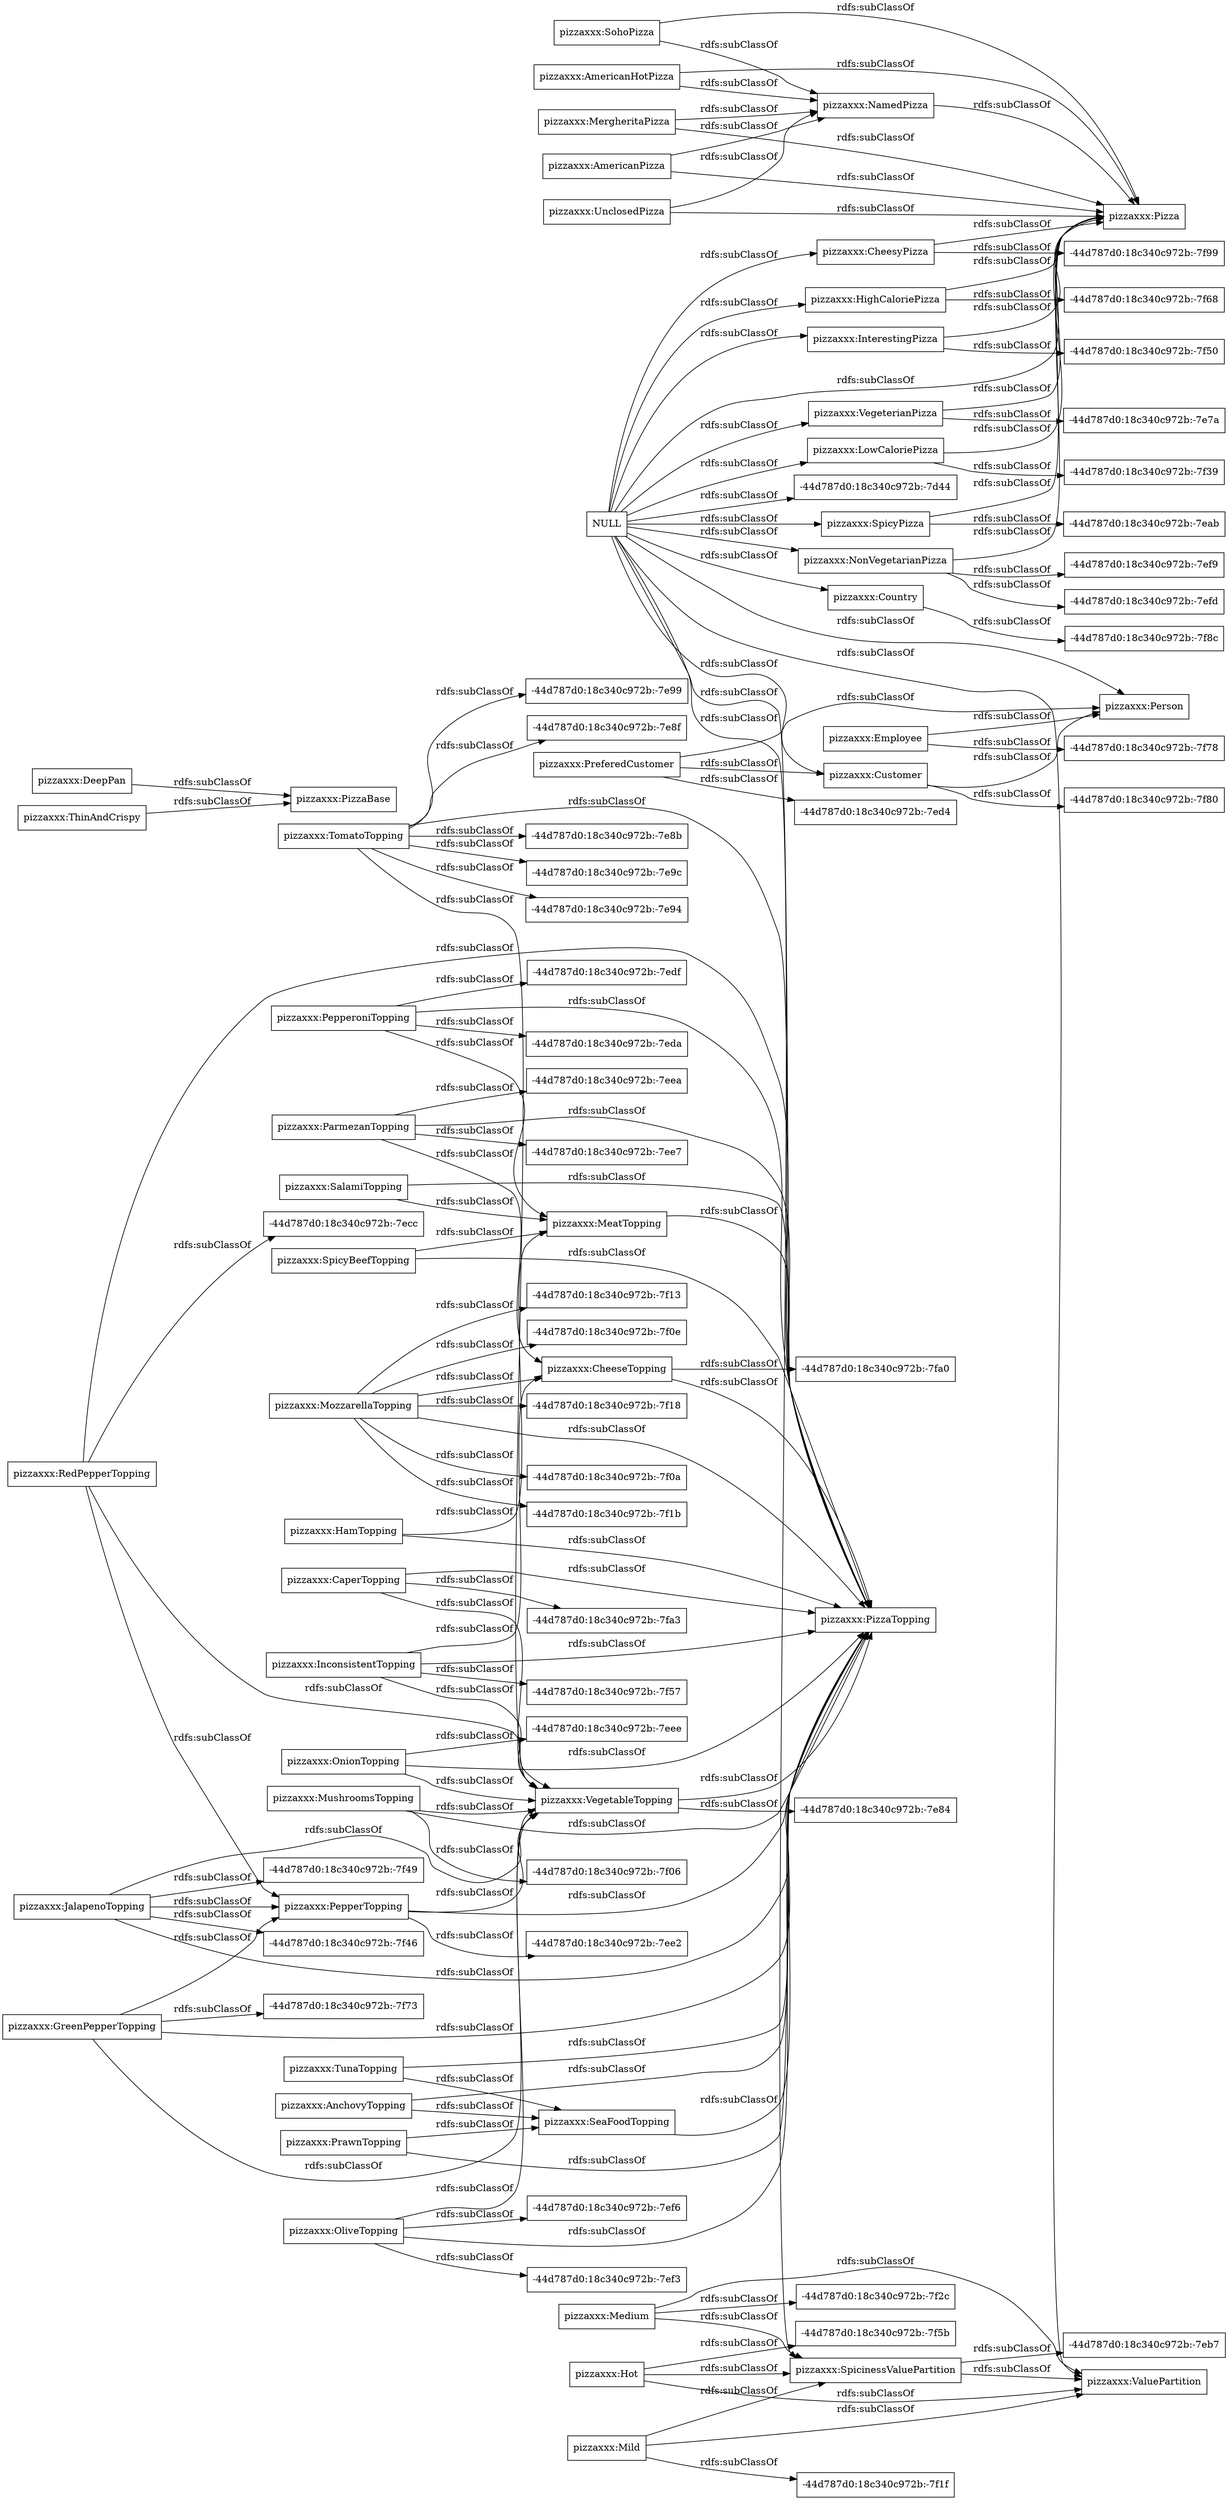 digraph ar2dtool_diagram { 
rankdir=LR;
size="1000"
node [shape = rectangle, color="black"]; "pizzaxxx:AmericanPizza" "pizzaxxx:TunaTopping" "-44d787d0:18c340c972b:-7ef3" "-44d787d0:18c340c972b:-7f2c" "pizzaxxx:SpicyBeefTopping" "pizzaxxx:PepperoniTopping" "-44d787d0:18c340c972b:-7f46" "-44d787d0:18c340c972b:-7eda" "-44d787d0:18c340c972b:-7ee7" "-44d787d0:18c340c972b:-7efd" "pizzaxxx:PepperTopping" "-44d787d0:18c340c972b:-7e99" "-44d787d0:18c340c972b:-7fa3" "pizzaxxx:Hot" "-44d787d0:18c340c972b:-7e7a" "-44d787d0:18c340c972b:-7f57" "pizzaxxx:SpicyPizza" "-44d787d0:18c340c972b:-7f0e" "-44d787d0:18c340c972b:-7f18" "pizzaxxx:SohoPizza" "pizzaxxx:RedPepperTopping" "pizzaxxx:NonVegetarianPizza" "-44d787d0:18c340c972b:-7eea" "-44d787d0:18c340c972b:-7edf" "pizzaxxx:Customer" "-44d787d0:18c340c972b:-7f1f" "-44d787d0:18c340c972b:-7f80" "pizzaxxx:PrawnTopping" "pizzaxxx:ParmezanTopping" "pizzaxxx:CheesyPizza" "pizzaxxx:HighCaloriePizza" "pizzaxxx:MeatTopping" "pizzaxxx:GreenPepperTopping" "-44d787d0:18c340c972b:-7f0a" "pizzaxxx:HamTopping" "pizzaxxx:JalapenoTopping" "-44d787d0:18c340c972b:-7fa0" "-44d787d0:18c340c972b:-7f06" "-44d787d0:18c340c972b:-7ed4" "pizzaxxx:InterestingPizza" "pizzaxxx:PizzaBase" "-44d787d0:18c340c972b:-7f1b" "pizzaxxx:Medium" "-44d787d0:18c340c972b:-7f5b" "pizzaxxx:MozzarellaTopping" "-44d787d0:18c340c972b:-7e8f" "pizzaxxx:PizzaTopping" "-44d787d0:18c340c972b:-7ee2" "-44d787d0:18c340c972b:-7ecc" "-44d787d0:18c340c972b:-7f73" "pizzaxxx:TomatoTopping" "-44d787d0:18c340c972b:-7f8c" "-44d787d0:18c340c972b:-7eb7" "pizzaxxx:AnchovyTopping" "-44d787d0:18c340c972b:-7f49" "-44d787d0:18c340c972b:-7d44" "pizzaxxx:InconsistentTopping" "-44d787d0:18c340c972b:-7e84" "pizzaxxx:Person" "pizzaxxx:CheeseTopping" "pizzaxxx:Employee" "pizzaxxx:SalamiTopping" "-44d787d0:18c340c972b:-7f39" "pizzaxxx:Mild" "pizzaxxx:MushroomsTopping" "pizzaxxx:SpicinessValuePartition" "pizzaxxx:VegeterianPizza" "pizzaxxx:LowCaloriePizza" "-44d787d0:18c340c972b:-7eab" "-44d787d0:18c340c972b:-7ef6" "-44d787d0:18c340c972b:-7f68" "pizzaxxx:MergheritaPizza" "-44d787d0:18c340c972b:-7ef9" "-44d787d0:18c340c972b:-7f78" "pizzaxxx:PreferedCustomer" "pizzaxxx:VegetableTopping" "pizzaxxx:ValuePartition" "pizzaxxx:NamedPizza" "pizzaxxx:OnionTopping" "-44d787d0:18c340c972b:-7f13" "pizzaxxx:UnclosedPizza" "-44d787d0:18c340c972b:-7e8b" "-44d787d0:18c340c972b:-7eee" "pizzaxxx:OliveTopping" "-44d787d0:18c340c972b:-7f99" "pizzaxxx:DeepPan" "-44d787d0:18c340c972b:-7e9c" "pizzaxxx:AmericanHotPizza" "-44d787d0:18c340c972b:-7e94" "pizzaxxx:SeaFoodTopping" "pizzaxxx:Pizza" "pizzaxxx:CaperTopping" "pizzaxxx:Country" "-44d787d0:18c340c972b:-7f50" "pizzaxxx:ThinAndCrispy" ; /*classes style*/
	"pizzaxxx:DeepPan" -> "pizzaxxx:PizzaBase" [ label = "rdfs:subClassOf" ];
	"pizzaxxx:Employee" -> "-44d787d0:18c340c972b:-7f78" [ label = "rdfs:subClassOf" ];
	"pizzaxxx:Employee" -> "pizzaxxx:Person" [ label = "rdfs:subClassOf" ];
	"pizzaxxx:SohoPizza" -> "pizzaxxx:Pizza" [ label = "rdfs:subClassOf" ];
	"pizzaxxx:SohoPizza" -> "pizzaxxx:NamedPizza" [ label = "rdfs:subClassOf" ];
	"pizzaxxx:CaperTopping" -> "-44d787d0:18c340c972b:-7fa3" [ label = "rdfs:subClassOf" ];
	"pizzaxxx:CaperTopping" -> "pizzaxxx:VegetableTopping" [ label = "rdfs:subClassOf" ];
	"pizzaxxx:CaperTopping" -> "pizzaxxx:PizzaTopping" [ label = "rdfs:subClassOf" ];
	"pizzaxxx:PepperoniTopping" -> "-44d787d0:18c340c972b:-7eda" [ label = "rdfs:subClassOf" ];
	"pizzaxxx:PepperoniTopping" -> "-44d787d0:18c340c972b:-7edf" [ label = "rdfs:subClassOf" ];
	"pizzaxxx:PepperoniTopping" -> "pizzaxxx:PizzaTopping" [ label = "rdfs:subClassOf" ];
	"pizzaxxx:PepperoniTopping" -> "pizzaxxx:MeatTopping" [ label = "rdfs:subClassOf" ];
	"pizzaxxx:PreferedCustomer" -> "-44d787d0:18c340c972b:-7ed4" [ label = "rdfs:subClassOf" ];
	"pizzaxxx:PreferedCustomer" -> "pizzaxxx:Person" [ label = "rdfs:subClassOf" ];
	"pizzaxxx:PreferedCustomer" -> "pizzaxxx:Customer" [ label = "rdfs:subClassOf" ];
	"pizzaxxx:SeaFoodTopping" -> "pizzaxxx:PizzaTopping" [ label = "rdfs:subClassOf" ];
	"pizzaxxx:UnclosedPizza" -> "pizzaxxx:Pizza" [ label = "rdfs:subClassOf" ];
	"pizzaxxx:UnclosedPizza" -> "pizzaxxx:NamedPizza" [ label = "rdfs:subClassOf" ];
	"pizzaxxx:Medium" -> "-44d787d0:18c340c972b:-7f2c" [ label = "rdfs:subClassOf" ];
	"pizzaxxx:Medium" -> "pizzaxxx:ValuePartition" [ label = "rdfs:subClassOf" ];
	"pizzaxxx:Medium" -> "pizzaxxx:SpicinessValuePartition" [ label = "rdfs:subClassOf" ];
	"pizzaxxx:RedPepperTopping" -> "-44d787d0:18c340c972b:-7ecc" [ label = "rdfs:subClassOf" ];
	"pizzaxxx:RedPepperTopping" -> "pizzaxxx:VegetableTopping" [ label = "rdfs:subClassOf" ];
	"pizzaxxx:RedPepperTopping" -> "pizzaxxx:PizzaTopping" [ label = "rdfs:subClassOf" ];
	"pizzaxxx:RedPepperTopping" -> "pizzaxxx:PepperTopping" [ label = "rdfs:subClassOf" ];
	"pizzaxxx:AmericanHotPizza" -> "pizzaxxx:NamedPizza" [ label = "rdfs:subClassOf" ];
	"pizzaxxx:AmericanHotPizza" -> "pizzaxxx:Pizza" [ label = "rdfs:subClassOf" ];
	"pizzaxxx:SpicyPizza" -> "-44d787d0:18c340c972b:-7eab" [ label = "rdfs:subClassOf" ];
	"pizzaxxx:SpicyPizza" -> "pizzaxxx:Pizza" [ label = "rdfs:subClassOf" ];
	"pizzaxxx:CheesyPizza" -> "-44d787d0:18c340c972b:-7f99" [ label = "rdfs:subClassOf" ];
	"pizzaxxx:CheesyPizza" -> "pizzaxxx:Pizza" [ label = "rdfs:subClassOf" ];
	"pizzaxxx:HighCaloriePizza" -> "-44d787d0:18c340c972b:-7f68" [ label = "rdfs:subClassOf" ];
	"pizzaxxx:HighCaloriePizza" -> "pizzaxxx:Pizza" [ label = "rdfs:subClassOf" ];
	"pizzaxxx:VegeterianPizza" -> "-44d787d0:18c340c972b:-7e7a" [ label = "rdfs:subClassOf" ];
	"pizzaxxx:VegeterianPizza" -> "pizzaxxx:Pizza" [ label = "rdfs:subClassOf" ];
	"pizzaxxx:SalamiTopping" -> "pizzaxxx:PizzaTopping" [ label = "rdfs:subClassOf" ];
	"pizzaxxx:SalamiTopping" -> "pizzaxxx:MeatTopping" [ label = "rdfs:subClassOf" ];
	"pizzaxxx:InterestingPizza" -> "-44d787d0:18c340c972b:-7f50" [ label = "rdfs:subClassOf" ];
	"pizzaxxx:InterestingPizza" -> "pizzaxxx:Pizza" [ label = "rdfs:subClassOf" ];
	"pizzaxxx:NamedPizza" -> "pizzaxxx:Pizza" [ label = "rdfs:subClassOf" ];
	"pizzaxxx:AnchovyTopping" -> "pizzaxxx:SeaFoodTopping" [ label = "rdfs:subClassOf" ];
	"pizzaxxx:AnchovyTopping" -> "pizzaxxx:PizzaTopping" [ label = "rdfs:subClassOf" ];
	"pizzaxxx:OliveTopping" -> "-44d787d0:18c340c972b:-7ef3" [ label = "rdfs:subClassOf" ];
	"pizzaxxx:OliveTopping" -> "-44d787d0:18c340c972b:-7ef6" [ label = "rdfs:subClassOf" ];
	"pizzaxxx:OliveTopping" -> "pizzaxxx:VegetableTopping" [ label = "rdfs:subClassOf" ];
	"pizzaxxx:OliveTopping" -> "pizzaxxx:PizzaTopping" [ label = "rdfs:subClassOf" ];
	"pizzaxxx:Country" -> "-44d787d0:18c340c972b:-7f8c" [ label = "rdfs:subClassOf" ];
	"pizzaxxx:TunaTopping" -> "pizzaxxx:SeaFoodTopping" [ label = "rdfs:subClassOf" ];
	"pizzaxxx:TunaTopping" -> "pizzaxxx:PizzaTopping" [ label = "rdfs:subClassOf" ];
	"pizzaxxx:SpicinessValuePartition" -> "-44d787d0:18c340c972b:-7eb7" [ label = "rdfs:subClassOf" ];
	"pizzaxxx:SpicinessValuePartition" -> "pizzaxxx:ValuePartition" [ label = "rdfs:subClassOf" ];
	"pizzaxxx:GreenPepperTopping" -> "-44d787d0:18c340c972b:-7f73" [ label = "rdfs:subClassOf" ];
	"pizzaxxx:GreenPepperTopping" -> "pizzaxxx:VegetableTopping" [ label = "rdfs:subClassOf" ];
	"pizzaxxx:GreenPepperTopping" -> "pizzaxxx:PizzaTopping" [ label = "rdfs:subClassOf" ];
	"pizzaxxx:GreenPepperTopping" -> "pizzaxxx:PepperTopping" [ label = "rdfs:subClassOf" ];
	"pizzaxxx:OnionTopping" -> "-44d787d0:18c340c972b:-7eee" [ label = "rdfs:subClassOf" ];
	"pizzaxxx:OnionTopping" -> "pizzaxxx:VegetableTopping" [ label = "rdfs:subClassOf" ];
	"pizzaxxx:OnionTopping" -> "pizzaxxx:PizzaTopping" [ label = "rdfs:subClassOf" ];
	"pizzaxxx:PepperTopping" -> "-44d787d0:18c340c972b:-7ee2" [ label = "rdfs:subClassOf" ];
	"pizzaxxx:PepperTopping" -> "pizzaxxx:VegetableTopping" [ label = "rdfs:subClassOf" ];
	"pizzaxxx:PepperTopping" -> "pizzaxxx:PizzaTopping" [ label = "rdfs:subClassOf" ];
	"pizzaxxx:MozzarellaTopping" -> "-44d787d0:18c340c972b:-7f13" [ label = "rdfs:subClassOf" ];
	"pizzaxxx:MozzarellaTopping" -> "-44d787d0:18c340c972b:-7f0e" [ label = "rdfs:subClassOf" ];
	"pizzaxxx:MozzarellaTopping" -> "-44d787d0:18c340c972b:-7f1b" [ label = "rdfs:subClassOf" ];
	"pizzaxxx:MozzarellaTopping" -> "pizzaxxx:CheeseTopping" [ label = "rdfs:subClassOf" ];
	"pizzaxxx:MozzarellaTopping" -> "-44d787d0:18c340c972b:-7f0a" [ label = "rdfs:subClassOf" ];
	"pizzaxxx:MozzarellaTopping" -> "pizzaxxx:PizzaTopping" [ label = "rdfs:subClassOf" ];
	"pizzaxxx:MozzarellaTopping" -> "-44d787d0:18c340c972b:-7f18" [ label = "rdfs:subClassOf" ];
	"pizzaxxx:ThinAndCrispy" -> "pizzaxxx:PizzaBase" [ label = "rdfs:subClassOf" ];
	"pizzaxxx:LowCaloriePizza" -> "-44d787d0:18c340c972b:-7f39" [ label = "rdfs:subClassOf" ];
	"pizzaxxx:LowCaloriePizza" -> "pizzaxxx:Pizza" [ label = "rdfs:subClassOf" ];
	"pizzaxxx:MeatTopping" -> "pizzaxxx:PizzaTopping" [ label = "rdfs:subClassOf" ];
	"NULL" -> "pizzaxxx:Country" [ label = "rdfs:subClassOf" ];
	"NULL" -> "pizzaxxx:InterestingPizza" [ label = "rdfs:subClassOf" ];
	"NULL" -> "pizzaxxx:VegeterianPizza" [ label = "rdfs:subClassOf" ];
	"NULL" -> "pizzaxxx:HighCaloriePizza" [ label = "rdfs:subClassOf" ];
	"NULL" -> "pizzaxxx:ValuePartition" [ label = "rdfs:subClassOf" ];
	"NULL" -> "pizzaxxx:SpicinessValuePartition" [ label = "rdfs:subClassOf" ];
	"NULL" -> "pizzaxxx:Pizza" [ label = "rdfs:subClassOf" ];
	"NULL" -> "pizzaxxx:SpicyPizza" [ label = "rdfs:subClassOf" ];
	"NULL" -> "-44d787d0:18c340c972b:-7d44" [ label = "rdfs:subClassOf" ];
	"NULL" -> "pizzaxxx:Customer" [ label = "rdfs:subClassOf" ];
	"NULL" -> "pizzaxxx:CheesyPizza" [ label = "rdfs:subClassOf" ];
	"NULL" -> "pizzaxxx:LowCaloriePizza" [ label = "rdfs:subClassOf" ];
	"NULL" -> "pizzaxxx:NonVegetarianPizza" [ label = "rdfs:subClassOf" ];
	"NULL" -> "pizzaxxx:Person" [ label = "rdfs:subClassOf" ];
	"NULL" -> "pizzaxxx:PizzaTopping" [ label = "rdfs:subClassOf" ];
	"pizzaxxx:CheeseTopping" -> "-44d787d0:18c340c972b:-7fa0" [ label = "rdfs:subClassOf" ];
	"pizzaxxx:CheeseTopping" -> "pizzaxxx:PizzaTopping" [ label = "rdfs:subClassOf" ];
	"pizzaxxx:PrawnTopping" -> "pizzaxxx:SeaFoodTopping" [ label = "rdfs:subClassOf" ];
	"pizzaxxx:PrawnTopping" -> "pizzaxxx:PizzaTopping" [ label = "rdfs:subClassOf" ];
	"pizzaxxx:NonVegetarianPizza" -> "-44d787d0:18c340c972b:-7ef9" [ label = "rdfs:subClassOf" ];
	"pizzaxxx:NonVegetarianPizza" -> "-44d787d0:18c340c972b:-7efd" [ label = "rdfs:subClassOf" ];
	"pizzaxxx:NonVegetarianPizza" -> "pizzaxxx:Pizza" [ label = "rdfs:subClassOf" ];
	"pizzaxxx:HamTopping" -> "pizzaxxx:PizzaTopping" [ label = "rdfs:subClassOf" ];
	"pizzaxxx:HamTopping" -> "pizzaxxx:MeatTopping" [ label = "rdfs:subClassOf" ];
	"pizzaxxx:JalapenoTopping" -> "-44d787d0:18c340c972b:-7f46" [ label = "rdfs:subClassOf" ];
	"pizzaxxx:JalapenoTopping" -> "-44d787d0:18c340c972b:-7f49" [ label = "rdfs:subClassOf" ];
	"pizzaxxx:JalapenoTopping" -> "pizzaxxx:VegetableTopping" [ label = "rdfs:subClassOf" ];
	"pizzaxxx:JalapenoTopping" -> "pizzaxxx:PizzaTopping" [ label = "rdfs:subClassOf" ];
	"pizzaxxx:JalapenoTopping" -> "pizzaxxx:PepperTopping" [ label = "rdfs:subClassOf" ];
	"pizzaxxx:ParmezanTopping" -> "-44d787d0:18c340c972b:-7ee7" [ label = "rdfs:subClassOf" ];
	"pizzaxxx:ParmezanTopping" -> "-44d787d0:18c340c972b:-7eea" [ label = "rdfs:subClassOf" ];
	"pizzaxxx:ParmezanTopping" -> "pizzaxxx:PizzaTopping" [ label = "rdfs:subClassOf" ];
	"pizzaxxx:ParmezanTopping" -> "pizzaxxx:CheeseTopping" [ label = "rdfs:subClassOf" ];
	"pizzaxxx:AmericanPizza" -> "pizzaxxx:NamedPizza" [ label = "rdfs:subClassOf" ];
	"pizzaxxx:AmericanPizza" -> "pizzaxxx:Pizza" [ label = "rdfs:subClassOf" ];
	"pizzaxxx:InconsistentTopping" -> "-44d787d0:18c340c972b:-7f57" [ label = "rdfs:subClassOf" ];
	"pizzaxxx:InconsistentTopping" -> "pizzaxxx:VegetableTopping" [ label = "rdfs:subClassOf" ];
	"pizzaxxx:InconsistentTopping" -> "pizzaxxx:PizzaTopping" [ label = "rdfs:subClassOf" ];
	"pizzaxxx:InconsistentTopping" -> "pizzaxxx:CheeseTopping" [ label = "rdfs:subClassOf" ];
	"pizzaxxx:TomatoTopping" -> "-44d787d0:18c340c972b:-7e8b" [ label = "rdfs:subClassOf" ];
	"pizzaxxx:TomatoTopping" -> "-44d787d0:18c340c972b:-7e8f" [ label = "rdfs:subClassOf" ];
	"pizzaxxx:TomatoTopping" -> "-44d787d0:18c340c972b:-7e94" [ label = "rdfs:subClassOf" ];
	"pizzaxxx:TomatoTopping" -> "-44d787d0:18c340c972b:-7e99" [ label = "rdfs:subClassOf" ];
	"pizzaxxx:TomatoTopping" -> "-44d787d0:18c340c972b:-7e9c" [ label = "rdfs:subClassOf" ];
	"pizzaxxx:TomatoTopping" -> "pizzaxxx:VegetableTopping" [ label = "rdfs:subClassOf" ];
	"pizzaxxx:TomatoTopping" -> "pizzaxxx:PizzaTopping" [ label = "rdfs:subClassOf" ];
	"pizzaxxx:SpicyBeefTopping" -> "pizzaxxx:PizzaTopping" [ label = "rdfs:subClassOf" ];
	"pizzaxxx:SpicyBeefTopping" -> "pizzaxxx:MeatTopping" [ label = "rdfs:subClassOf" ];
	"pizzaxxx:Customer" -> "-44d787d0:18c340c972b:-7f80" [ label = "rdfs:subClassOf" ];
	"pizzaxxx:Customer" -> "pizzaxxx:Person" [ label = "rdfs:subClassOf" ];
	"pizzaxxx:VegetableTopping" -> "-44d787d0:18c340c972b:-7e84" [ label = "rdfs:subClassOf" ];
	"pizzaxxx:VegetableTopping" -> "pizzaxxx:PizzaTopping" [ label = "rdfs:subClassOf" ];
	"pizzaxxx:MergheritaPizza" -> "pizzaxxx:Pizza" [ label = "rdfs:subClassOf" ];
	"pizzaxxx:MergheritaPizza" -> "pizzaxxx:NamedPizza" [ label = "rdfs:subClassOf" ];
	"pizzaxxx:Mild" -> "-44d787d0:18c340c972b:-7f1f" [ label = "rdfs:subClassOf" ];
	"pizzaxxx:Mild" -> "pizzaxxx:ValuePartition" [ label = "rdfs:subClassOf" ];
	"pizzaxxx:Mild" -> "pizzaxxx:SpicinessValuePartition" [ label = "rdfs:subClassOf" ];
	"pizzaxxx:MushroomsTopping" -> "-44d787d0:18c340c972b:-7f06" [ label = "rdfs:subClassOf" ];
	"pizzaxxx:MushroomsTopping" -> "pizzaxxx:VegetableTopping" [ label = "rdfs:subClassOf" ];
	"pizzaxxx:MushroomsTopping" -> "pizzaxxx:PizzaTopping" [ label = "rdfs:subClassOf" ];
	"pizzaxxx:Hot" -> "-44d787d0:18c340c972b:-7f5b" [ label = "rdfs:subClassOf" ];
	"pizzaxxx:Hot" -> "pizzaxxx:ValuePartition" [ label = "rdfs:subClassOf" ];
	"pizzaxxx:Hot" -> "pizzaxxx:SpicinessValuePartition" [ label = "rdfs:subClassOf" ];

}
